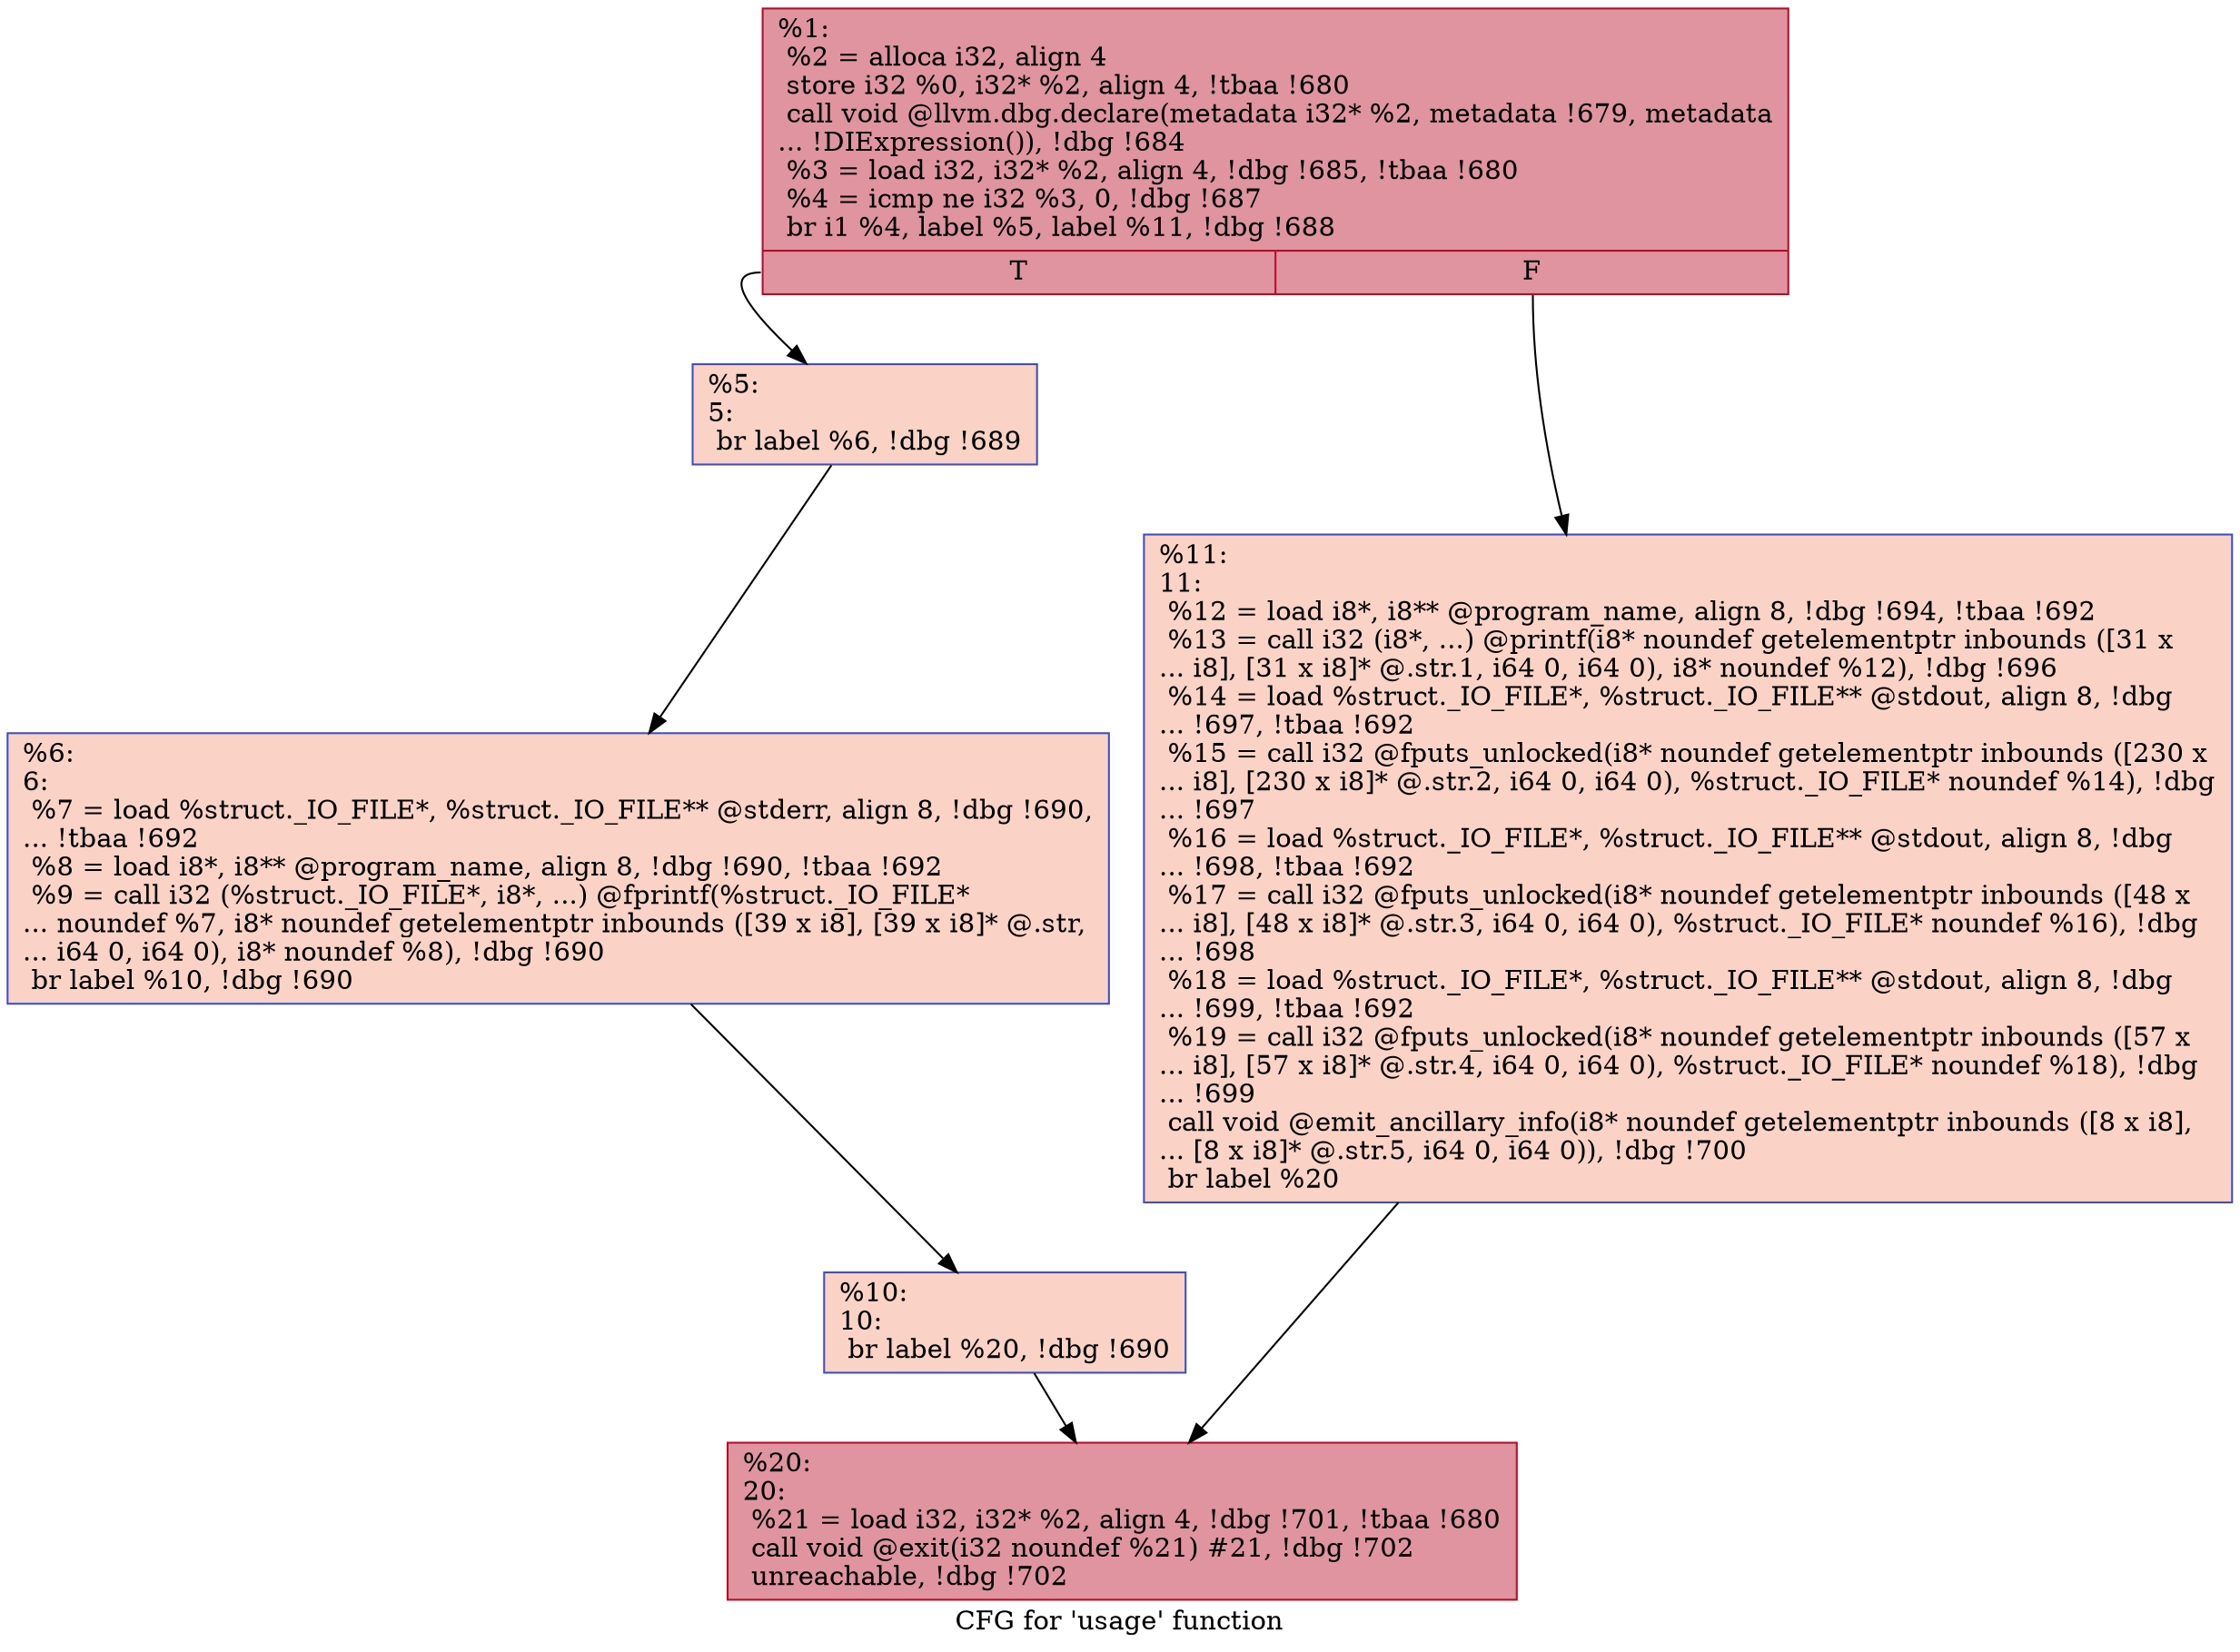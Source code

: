 digraph "CFG for 'usage' function" {
	label="CFG for 'usage' function";

	Node0x216fe80 [shape=record,color="#b70d28ff", style=filled, fillcolor="#b70d2870",label="{%1:\l  %2 = alloca i32, align 4\l  store i32 %0, i32* %2, align 4, !tbaa !680\l  call void @llvm.dbg.declare(metadata i32* %2, metadata !679, metadata\l... !DIExpression()), !dbg !684\l  %3 = load i32, i32* %2, align 4, !dbg !685, !tbaa !680\l  %4 = icmp ne i32 %3, 0, !dbg !687\l  br i1 %4, label %5, label %11, !dbg !688\l|{<s0>T|<s1>F}}"];
	Node0x216fe80:s0 -> Node0x219a930;
	Node0x216fe80:s1 -> Node0x219aa20;
	Node0x219a930 [shape=record,color="#3d50c3ff", style=filled, fillcolor="#f59c7d70",label="{%5:\l5:                                                \l  br label %6, !dbg !689\l}"];
	Node0x219a930 -> Node0x219a980;
	Node0x219a980 [shape=record,color="#3d50c3ff", style=filled, fillcolor="#f59c7d70",label="{%6:\l6:                                                \l  %7 = load %struct._IO_FILE*, %struct._IO_FILE** @stderr, align 8, !dbg !690,\l... !tbaa !692\l  %8 = load i8*, i8** @program_name, align 8, !dbg !690, !tbaa !692\l  %9 = call i32 (%struct._IO_FILE*, i8*, ...) @fprintf(%struct._IO_FILE*\l... noundef %7, i8* noundef getelementptr inbounds ([39 x i8], [39 x i8]* @.str,\l... i64 0, i64 0), i8* noundef %8), !dbg !690\l  br label %10, !dbg !690\l}"];
	Node0x219a980 -> Node0x219a9d0;
	Node0x219a9d0 [shape=record,color="#3d50c3ff", style=filled, fillcolor="#f59c7d70",label="{%10:\l10:                                               \l  br label %20, !dbg !690\l}"];
	Node0x219a9d0 -> Node0x219aa70;
	Node0x219aa20 [shape=record,color="#3d50c3ff", style=filled, fillcolor="#f59c7d70",label="{%11:\l11:                                               \l  %12 = load i8*, i8** @program_name, align 8, !dbg !694, !tbaa !692\l  %13 = call i32 (i8*, ...) @printf(i8* noundef getelementptr inbounds ([31 x\l... i8], [31 x i8]* @.str.1, i64 0, i64 0), i8* noundef %12), !dbg !696\l  %14 = load %struct._IO_FILE*, %struct._IO_FILE** @stdout, align 8, !dbg\l... !697, !tbaa !692\l  %15 = call i32 @fputs_unlocked(i8* noundef getelementptr inbounds ([230 x\l... i8], [230 x i8]* @.str.2, i64 0, i64 0), %struct._IO_FILE* noundef %14), !dbg\l... !697\l  %16 = load %struct._IO_FILE*, %struct._IO_FILE** @stdout, align 8, !dbg\l... !698, !tbaa !692\l  %17 = call i32 @fputs_unlocked(i8* noundef getelementptr inbounds ([48 x\l... i8], [48 x i8]* @.str.3, i64 0, i64 0), %struct._IO_FILE* noundef %16), !dbg\l... !698\l  %18 = load %struct._IO_FILE*, %struct._IO_FILE** @stdout, align 8, !dbg\l... !699, !tbaa !692\l  %19 = call i32 @fputs_unlocked(i8* noundef getelementptr inbounds ([57 x\l... i8], [57 x i8]* @.str.4, i64 0, i64 0), %struct._IO_FILE* noundef %18), !dbg\l... !699\l  call void @emit_ancillary_info(i8* noundef getelementptr inbounds ([8 x i8],\l... [8 x i8]* @.str.5, i64 0, i64 0)), !dbg !700\l  br label %20\l}"];
	Node0x219aa20 -> Node0x219aa70;
	Node0x219aa70 [shape=record,color="#b70d28ff", style=filled, fillcolor="#b70d2870",label="{%20:\l20:                                               \l  %21 = load i32, i32* %2, align 4, !dbg !701, !tbaa !680\l  call void @exit(i32 noundef %21) #21, !dbg !702\l  unreachable, !dbg !702\l}"];
}
